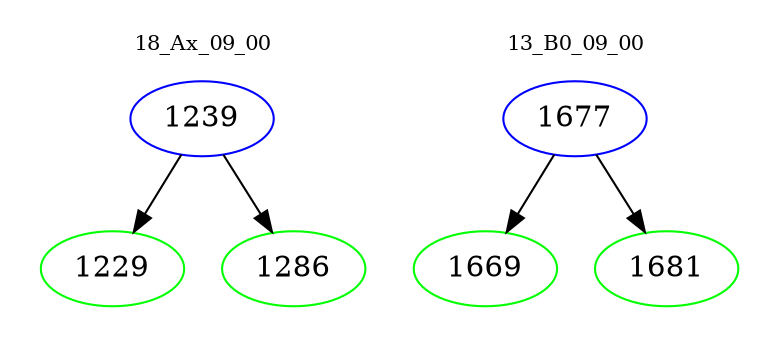 digraph{
subgraph cluster_0 {
color = white
label = "18_Ax_09_00";
fontsize=10;
T0_1239 [label="1239", color="blue"]
T0_1239 -> T0_1229 [color="black"]
T0_1229 [label="1229", color="green"]
T0_1239 -> T0_1286 [color="black"]
T0_1286 [label="1286", color="green"]
}
subgraph cluster_1 {
color = white
label = "13_B0_09_00";
fontsize=10;
T1_1677 [label="1677", color="blue"]
T1_1677 -> T1_1669 [color="black"]
T1_1669 [label="1669", color="green"]
T1_1677 -> T1_1681 [color="black"]
T1_1681 [label="1681", color="green"]
}
}

